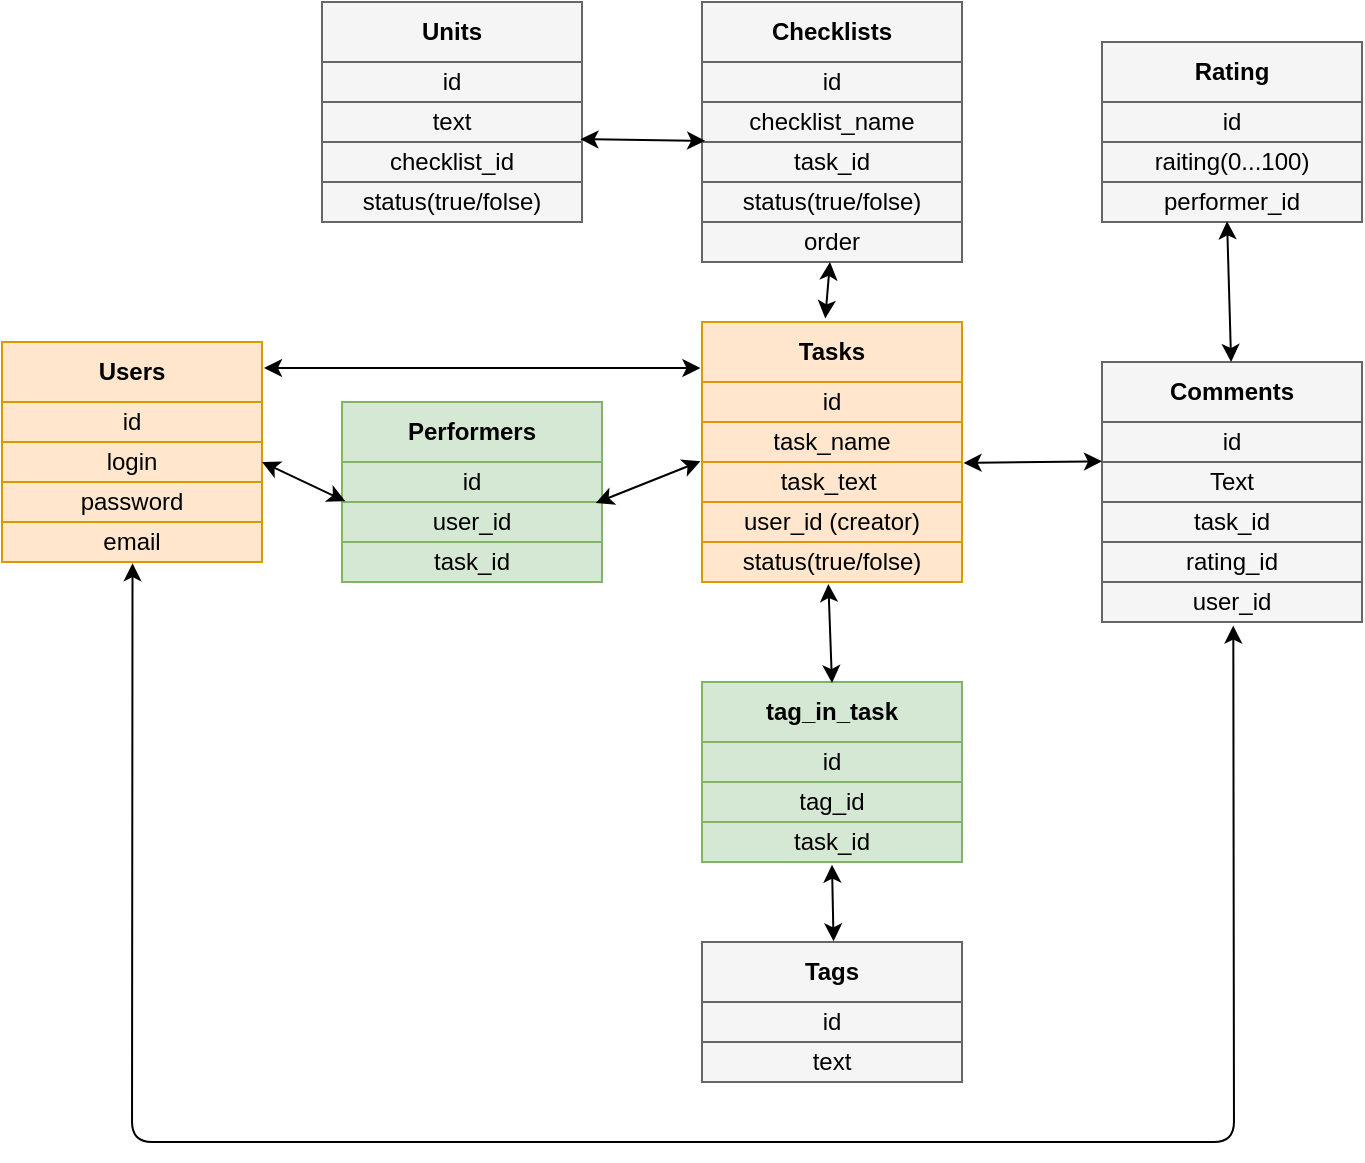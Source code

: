 <mxfile version="14.7.6" type="github">
  <diagram id="TKM9fyRNgytMiwqLN_YC" name="Page-1">
    <mxGraphModel dx="1080" dy="645" grid="1" gridSize="10" guides="1" tooltips="1" connect="1" arrows="1" fold="1" page="1" pageScale="1" pageWidth="827" pageHeight="1169" math="0" shadow="0">
      <root>
        <mxCell id="0" />
        <mxCell id="1" parent="0" />
        <mxCell id="CdqwIuBES7VoHchYH93X-45" value="" style="shape=table;html=1;whiteSpace=wrap;startSize=0;container=1;collapsible=0;childLayout=tableLayout;fillColor=#ffe6cc;strokeColor=#d79b00;" vertex="1" parent="1">
          <mxGeometry x="420" y="180" width="130" height="130" as="geometry" />
        </mxCell>
        <mxCell id="CdqwIuBES7VoHchYH93X-46" value="" style="shape=partialRectangle;html=1;whiteSpace=wrap;collapsible=0;dropTarget=0;pointerEvents=0;fillColor=none;top=0;left=0;bottom=0;right=0;points=[[0,0.5],[1,0.5]];portConstraint=eastwest;" vertex="1" parent="CdqwIuBES7VoHchYH93X-45">
          <mxGeometry width="130" height="30" as="geometry" />
        </mxCell>
        <mxCell id="CdqwIuBES7VoHchYH93X-47" value="&lt;b&gt;Tasks&lt;/b&gt;" style="shape=partialRectangle;html=1;whiteSpace=wrap;connectable=0;overflow=hidden;fillColor=none;top=0;left=0;bottom=0;right=0;" vertex="1" parent="CdqwIuBES7VoHchYH93X-46">
          <mxGeometry width="130" height="30" as="geometry" />
        </mxCell>
        <mxCell id="CdqwIuBES7VoHchYH93X-90" style="shape=partialRectangle;html=1;whiteSpace=wrap;collapsible=0;dropTarget=0;pointerEvents=0;fillColor=none;top=0;left=0;bottom=0;right=0;points=[[0,0.5],[1,0.5]];portConstraint=eastwest;" vertex="1" parent="CdqwIuBES7VoHchYH93X-45">
          <mxGeometry y="30" width="130" height="20" as="geometry" />
        </mxCell>
        <mxCell id="CdqwIuBES7VoHchYH93X-91" value="id" style="shape=partialRectangle;html=1;whiteSpace=wrap;connectable=0;overflow=hidden;fillColor=none;top=0;left=0;bottom=0;right=0;" vertex="1" parent="CdqwIuBES7VoHchYH93X-90">
          <mxGeometry width="130" height="20" as="geometry" />
        </mxCell>
        <mxCell id="CdqwIuBES7VoHchYH93X-48" value="" style="shape=partialRectangle;html=1;whiteSpace=wrap;collapsible=0;dropTarget=0;pointerEvents=0;fillColor=none;top=0;left=0;bottom=0;right=0;points=[[0,0.5],[1,0.5]];portConstraint=eastwest;" vertex="1" parent="CdqwIuBES7VoHchYH93X-45">
          <mxGeometry y="50" width="130" height="20" as="geometry" />
        </mxCell>
        <mxCell id="CdqwIuBES7VoHchYH93X-49" value="task_name" style="shape=partialRectangle;html=1;whiteSpace=wrap;connectable=0;overflow=hidden;fillColor=none;top=0;left=0;bottom=0;right=0;" vertex="1" parent="CdqwIuBES7VoHchYH93X-48">
          <mxGeometry width="130" height="20" as="geometry" />
        </mxCell>
        <mxCell id="CdqwIuBES7VoHchYH93X-50" value="" style="shape=partialRectangle;html=1;whiteSpace=wrap;collapsible=0;dropTarget=0;pointerEvents=0;fillColor=none;top=0;left=0;bottom=0;right=0;points=[[0,0.5],[1,0.5]];portConstraint=eastwest;" vertex="1" parent="CdqwIuBES7VoHchYH93X-45">
          <mxGeometry y="70" width="130" height="20" as="geometry" />
        </mxCell>
        <mxCell id="CdqwIuBES7VoHchYH93X-51" value="task_text&amp;nbsp;" style="shape=partialRectangle;html=1;whiteSpace=wrap;connectable=0;overflow=hidden;fillColor=none;top=0;left=0;bottom=0;right=0;" vertex="1" parent="CdqwIuBES7VoHchYH93X-50">
          <mxGeometry width="130" height="20" as="geometry" />
        </mxCell>
        <mxCell id="CdqwIuBES7VoHchYH93X-52" value="" style="shape=partialRectangle;html=1;whiteSpace=wrap;collapsible=0;dropTarget=0;pointerEvents=0;fillColor=none;top=0;left=0;bottom=0;right=0;points=[[0,0.5],[1,0.5]];portConstraint=eastwest;" vertex="1" parent="CdqwIuBES7VoHchYH93X-45">
          <mxGeometry y="90" width="130" height="20" as="geometry" />
        </mxCell>
        <mxCell id="CdqwIuBES7VoHchYH93X-53" value="user_id (creator)" style="shape=partialRectangle;html=1;whiteSpace=wrap;connectable=0;overflow=hidden;fillColor=none;top=0;left=0;bottom=0;right=0;" vertex="1" parent="CdqwIuBES7VoHchYH93X-52">
          <mxGeometry width="130" height="20" as="geometry" />
        </mxCell>
        <mxCell id="CdqwIuBES7VoHchYH93X-71" style="shape=partialRectangle;html=1;whiteSpace=wrap;collapsible=0;dropTarget=0;pointerEvents=0;fillColor=none;top=0;left=0;bottom=0;right=0;points=[[0,0.5],[1,0.5]];portConstraint=eastwest;" vertex="1" parent="CdqwIuBES7VoHchYH93X-45">
          <mxGeometry y="110" width="130" height="20" as="geometry" />
        </mxCell>
        <mxCell id="CdqwIuBES7VoHchYH93X-72" value="status(true/folse)" style="shape=partialRectangle;html=1;whiteSpace=wrap;connectable=0;overflow=hidden;fillColor=none;top=0;left=0;bottom=0;right=0;" vertex="1" parent="CdqwIuBES7VoHchYH93X-71">
          <mxGeometry width="130" height="20" as="geometry" />
        </mxCell>
        <mxCell id="CdqwIuBES7VoHchYH93X-73" value="" style="shape=table;html=1;whiteSpace=wrap;startSize=0;container=1;collapsible=0;childLayout=tableLayout;fillColor=#ffe6cc;strokeColor=#d79b00;" vertex="1" parent="1">
          <mxGeometry x="70" y="190" width="130" height="110" as="geometry" />
        </mxCell>
        <mxCell id="CdqwIuBES7VoHchYH93X-74" value="" style="shape=partialRectangle;html=1;whiteSpace=wrap;collapsible=0;dropTarget=0;pointerEvents=0;fillColor=none;top=0;left=0;bottom=0;right=0;points=[[0,0.5],[1,0.5]];portConstraint=eastwest;" vertex="1" parent="CdqwIuBES7VoHchYH93X-73">
          <mxGeometry width="130" height="30" as="geometry" />
        </mxCell>
        <mxCell id="CdqwIuBES7VoHchYH93X-75" value="&lt;b&gt;Users&lt;/b&gt;" style="shape=partialRectangle;html=1;whiteSpace=wrap;connectable=0;overflow=hidden;fillColor=none;top=0;left=0;bottom=0;right=0;" vertex="1" parent="CdqwIuBES7VoHchYH93X-74">
          <mxGeometry width="130" height="30" as="geometry" />
        </mxCell>
        <mxCell id="CdqwIuBES7VoHchYH93X-88" style="shape=partialRectangle;html=1;whiteSpace=wrap;collapsible=0;dropTarget=0;pointerEvents=0;fillColor=none;top=0;left=0;bottom=0;right=0;points=[[0,0.5],[1,0.5]];portConstraint=eastwest;" vertex="1" parent="CdqwIuBES7VoHchYH93X-73">
          <mxGeometry y="30" width="130" height="20" as="geometry" />
        </mxCell>
        <mxCell id="CdqwIuBES7VoHchYH93X-89" value="id" style="shape=partialRectangle;html=1;whiteSpace=wrap;connectable=0;overflow=hidden;fillColor=none;top=0;left=0;bottom=0;right=0;" vertex="1" parent="CdqwIuBES7VoHchYH93X-88">
          <mxGeometry width="130" height="20" as="geometry" />
        </mxCell>
        <mxCell id="CdqwIuBES7VoHchYH93X-76" value="" style="shape=partialRectangle;html=1;whiteSpace=wrap;collapsible=0;dropTarget=0;pointerEvents=0;fillColor=none;top=0;left=0;bottom=0;right=0;points=[[0,0.5],[1,0.5]];portConstraint=eastwest;" vertex="1" parent="CdqwIuBES7VoHchYH93X-73">
          <mxGeometry y="50" width="130" height="20" as="geometry" />
        </mxCell>
        <mxCell id="CdqwIuBES7VoHchYH93X-77" value="login" style="shape=partialRectangle;html=1;whiteSpace=wrap;connectable=0;overflow=hidden;fillColor=none;top=0;left=0;bottom=0;right=0;" vertex="1" parent="CdqwIuBES7VoHchYH93X-76">
          <mxGeometry width="130" height="20" as="geometry" />
        </mxCell>
        <mxCell id="CdqwIuBES7VoHchYH93X-78" value="" style="shape=partialRectangle;html=1;whiteSpace=wrap;collapsible=0;dropTarget=0;pointerEvents=0;fillColor=none;top=0;left=0;bottom=0;right=0;points=[[0,0.5],[1,0.5]];portConstraint=eastwest;" vertex="1" parent="CdqwIuBES7VoHchYH93X-73">
          <mxGeometry y="70" width="130" height="20" as="geometry" />
        </mxCell>
        <mxCell id="CdqwIuBES7VoHchYH93X-79" value="password" style="shape=partialRectangle;html=1;whiteSpace=wrap;connectable=0;overflow=hidden;fillColor=none;top=0;left=0;bottom=0;right=0;" vertex="1" parent="CdqwIuBES7VoHchYH93X-78">
          <mxGeometry width="130" height="20" as="geometry" />
        </mxCell>
        <mxCell id="CdqwIuBES7VoHchYH93X-80" value="" style="shape=partialRectangle;html=1;whiteSpace=wrap;collapsible=0;dropTarget=0;pointerEvents=0;fillColor=none;top=0;left=0;bottom=0;right=0;points=[[0,0.5],[1,0.5]];portConstraint=eastwest;" vertex="1" parent="CdqwIuBES7VoHchYH93X-73">
          <mxGeometry y="90" width="130" height="20" as="geometry" />
        </mxCell>
        <mxCell id="CdqwIuBES7VoHchYH93X-81" value="email" style="shape=partialRectangle;html=1;whiteSpace=wrap;connectable=0;overflow=hidden;fillColor=none;top=0;left=0;bottom=0;right=0;" vertex="1" parent="CdqwIuBES7VoHchYH93X-80">
          <mxGeometry width="130" height="20" as="geometry" />
        </mxCell>
        <mxCell id="CdqwIuBES7VoHchYH93X-112" value="" style="shape=table;html=1;whiteSpace=wrap;startSize=0;container=1;collapsible=0;childLayout=tableLayout;fillColor=#d5e8d4;strokeColor=#82b366;" vertex="1" parent="1">
          <mxGeometry x="240" y="220" width="130" height="90" as="geometry" />
        </mxCell>
        <mxCell id="CdqwIuBES7VoHchYH93X-113" value="" style="shape=partialRectangle;html=1;whiteSpace=wrap;collapsible=0;dropTarget=0;pointerEvents=0;fillColor=none;top=0;left=0;bottom=0;right=0;points=[[0,0.5],[1,0.5]];portConstraint=eastwest;" vertex="1" parent="CdqwIuBES7VoHchYH93X-112">
          <mxGeometry width="130" height="30" as="geometry" />
        </mxCell>
        <mxCell id="CdqwIuBES7VoHchYH93X-114" value="&lt;b&gt;Performers&lt;/b&gt;" style="shape=partialRectangle;html=1;whiteSpace=wrap;connectable=0;overflow=hidden;fillColor=none;top=0;left=0;bottom=0;right=0;" vertex="1" parent="CdqwIuBES7VoHchYH93X-113">
          <mxGeometry width="130" height="30" as="geometry" />
        </mxCell>
        <mxCell id="CdqwIuBES7VoHchYH93X-115" style="shape=partialRectangle;html=1;whiteSpace=wrap;collapsible=0;dropTarget=0;pointerEvents=0;fillColor=none;top=0;left=0;bottom=0;right=0;points=[[0,0.5],[1,0.5]];portConstraint=eastwest;" vertex="1" parent="CdqwIuBES7VoHchYH93X-112">
          <mxGeometry y="30" width="130" height="20" as="geometry" />
        </mxCell>
        <mxCell id="CdqwIuBES7VoHchYH93X-116" value="id" style="shape=partialRectangle;html=1;whiteSpace=wrap;connectable=0;overflow=hidden;fillColor=none;top=0;left=0;bottom=0;right=0;" vertex="1" parent="CdqwIuBES7VoHchYH93X-115">
          <mxGeometry width="130" height="20" as="geometry" />
        </mxCell>
        <mxCell id="CdqwIuBES7VoHchYH93X-117" value="" style="shape=partialRectangle;html=1;whiteSpace=wrap;collapsible=0;dropTarget=0;pointerEvents=0;fillColor=none;top=0;left=0;bottom=0;right=0;points=[[0,0.5],[1,0.5]];portConstraint=eastwest;" vertex="1" parent="CdqwIuBES7VoHchYH93X-112">
          <mxGeometry y="50" width="130" height="20" as="geometry" />
        </mxCell>
        <mxCell id="CdqwIuBES7VoHchYH93X-118" value="user_id" style="shape=partialRectangle;html=1;whiteSpace=wrap;connectable=0;overflow=hidden;fillColor=none;top=0;left=0;bottom=0;right=0;" vertex="1" parent="CdqwIuBES7VoHchYH93X-117">
          <mxGeometry width="130" height="20" as="geometry" />
        </mxCell>
        <mxCell id="CdqwIuBES7VoHchYH93X-119" value="" style="shape=partialRectangle;html=1;whiteSpace=wrap;collapsible=0;dropTarget=0;pointerEvents=0;fillColor=none;top=0;left=0;bottom=0;right=0;points=[[0,0.5],[1,0.5]];portConstraint=eastwest;" vertex="1" parent="CdqwIuBES7VoHchYH93X-112">
          <mxGeometry y="70" width="130" height="20" as="geometry" />
        </mxCell>
        <mxCell id="CdqwIuBES7VoHchYH93X-120" value="task_id" style="shape=partialRectangle;html=1;whiteSpace=wrap;connectable=0;overflow=hidden;fillColor=none;top=0;left=0;bottom=0;right=0;" vertex="1" parent="CdqwIuBES7VoHchYH93X-119">
          <mxGeometry width="130" height="20" as="geometry" />
        </mxCell>
        <mxCell id="CdqwIuBES7VoHchYH93X-124" value="" style="endArrow=classic;startArrow=classic;html=1;entryX=-0.006;entryY=0.983;entryDx=0;entryDy=0;entryPerimeter=0;exitX=0.976;exitY=1.025;exitDx=0;exitDy=0;exitPerimeter=0;" edge="1" parent="1" source="CdqwIuBES7VoHchYH93X-115" target="CdqwIuBES7VoHchYH93X-48">
          <mxGeometry width="50" height="50" relative="1" as="geometry">
            <mxPoint x="470" y="250" as="sourcePoint" />
            <mxPoint x="560" y="220" as="targetPoint" />
          </mxGeometry>
        </mxCell>
        <mxCell id="CdqwIuBES7VoHchYH93X-125" value="" style="endArrow=classic;startArrow=classic;html=1;entryX=0.013;entryY=-0.017;entryDx=0;entryDy=0;entryPerimeter=0;exitX=1;exitY=0.5;exitDx=0;exitDy=0;" edge="1" parent="1" source="CdqwIuBES7VoHchYH93X-76" target="CdqwIuBES7VoHchYH93X-117">
          <mxGeometry width="50" height="50" relative="1" as="geometry">
            <mxPoint x="220" y="250" as="sourcePoint" />
            <mxPoint x="330" y="250" as="targetPoint" />
          </mxGeometry>
        </mxCell>
        <mxCell id="CdqwIuBES7VoHchYH93X-134" value="" style="shape=table;html=1;whiteSpace=wrap;startSize=0;container=1;collapsible=0;childLayout=tableLayout;fillColor=#f5f5f5;strokeColor=#666666;fontColor=#333333;" vertex="1" parent="1">
          <mxGeometry x="420" y="490" width="130" height="70" as="geometry" />
        </mxCell>
        <mxCell id="CdqwIuBES7VoHchYH93X-135" value="" style="shape=partialRectangle;html=1;whiteSpace=wrap;collapsible=0;dropTarget=0;pointerEvents=0;fillColor=none;top=0;left=0;bottom=0;right=0;points=[[0,0.5],[1,0.5]];portConstraint=eastwest;" vertex="1" parent="CdqwIuBES7VoHchYH93X-134">
          <mxGeometry width="130" height="30" as="geometry" />
        </mxCell>
        <mxCell id="CdqwIuBES7VoHchYH93X-136" value="&lt;b&gt;Tags&lt;/b&gt;" style="shape=partialRectangle;html=1;whiteSpace=wrap;connectable=0;overflow=hidden;fillColor=none;top=0;left=0;bottom=0;right=0;" vertex="1" parent="CdqwIuBES7VoHchYH93X-135">
          <mxGeometry width="130" height="30" as="geometry" />
        </mxCell>
        <mxCell id="CdqwIuBES7VoHchYH93X-137" style="shape=partialRectangle;html=1;whiteSpace=wrap;collapsible=0;dropTarget=0;pointerEvents=0;fillColor=none;top=0;left=0;bottom=0;right=0;points=[[0,0.5],[1,0.5]];portConstraint=eastwest;" vertex="1" parent="CdqwIuBES7VoHchYH93X-134">
          <mxGeometry y="30" width="130" height="20" as="geometry" />
        </mxCell>
        <mxCell id="CdqwIuBES7VoHchYH93X-138" value="id" style="shape=partialRectangle;html=1;whiteSpace=wrap;connectable=0;overflow=hidden;fillColor=none;top=0;left=0;bottom=0;right=0;" vertex="1" parent="CdqwIuBES7VoHchYH93X-137">
          <mxGeometry width="130" height="20" as="geometry" />
        </mxCell>
        <mxCell id="CdqwIuBES7VoHchYH93X-139" value="" style="shape=partialRectangle;html=1;whiteSpace=wrap;collapsible=0;dropTarget=0;pointerEvents=0;fillColor=none;top=0;left=0;bottom=0;right=0;points=[[0,0.5],[1,0.5]];portConstraint=eastwest;" vertex="1" parent="CdqwIuBES7VoHchYH93X-134">
          <mxGeometry y="50" width="130" height="20" as="geometry" />
        </mxCell>
        <mxCell id="CdqwIuBES7VoHchYH93X-140" value="text" style="shape=partialRectangle;html=1;whiteSpace=wrap;connectable=0;overflow=hidden;fillColor=none;top=0;left=0;bottom=0;right=0;" vertex="1" parent="CdqwIuBES7VoHchYH93X-139">
          <mxGeometry width="130" height="20" as="geometry" />
        </mxCell>
        <mxCell id="CdqwIuBES7VoHchYH93X-143" value="" style="shape=table;html=1;whiteSpace=wrap;startSize=0;container=1;collapsible=0;childLayout=tableLayout;fillColor=#d5e8d4;strokeColor=#82b366;" vertex="1" parent="1">
          <mxGeometry x="420" y="360" width="130" height="90" as="geometry" />
        </mxCell>
        <mxCell id="CdqwIuBES7VoHchYH93X-144" value="" style="shape=partialRectangle;html=1;whiteSpace=wrap;collapsible=0;dropTarget=0;pointerEvents=0;fillColor=none;top=0;left=0;bottom=0;right=0;points=[[0,0.5],[1,0.5]];portConstraint=eastwest;" vertex="1" parent="CdqwIuBES7VoHchYH93X-143">
          <mxGeometry width="130" height="30" as="geometry" />
        </mxCell>
        <mxCell id="CdqwIuBES7VoHchYH93X-145" value="&lt;b&gt;tag_in_task&lt;/b&gt;" style="shape=partialRectangle;html=1;whiteSpace=wrap;connectable=0;overflow=hidden;fillColor=none;top=0;left=0;bottom=0;right=0;" vertex="1" parent="CdqwIuBES7VoHchYH93X-144">
          <mxGeometry width="130" height="30" as="geometry" />
        </mxCell>
        <mxCell id="CdqwIuBES7VoHchYH93X-146" style="shape=partialRectangle;html=1;whiteSpace=wrap;collapsible=0;dropTarget=0;pointerEvents=0;fillColor=none;top=0;left=0;bottom=0;right=0;points=[[0,0.5],[1,0.5]];portConstraint=eastwest;" vertex="1" parent="CdqwIuBES7VoHchYH93X-143">
          <mxGeometry y="30" width="130" height="20" as="geometry" />
        </mxCell>
        <mxCell id="CdqwIuBES7VoHchYH93X-147" value="id" style="shape=partialRectangle;html=1;whiteSpace=wrap;connectable=0;overflow=hidden;fillColor=none;top=0;left=0;bottom=0;right=0;" vertex="1" parent="CdqwIuBES7VoHchYH93X-146">
          <mxGeometry width="130" height="20" as="geometry" />
        </mxCell>
        <mxCell id="CdqwIuBES7VoHchYH93X-148" value="" style="shape=partialRectangle;html=1;whiteSpace=wrap;collapsible=0;dropTarget=0;pointerEvents=0;fillColor=none;top=0;left=0;bottom=0;right=0;points=[[0,0.5],[1,0.5]];portConstraint=eastwest;" vertex="1" parent="CdqwIuBES7VoHchYH93X-143">
          <mxGeometry y="50" width="130" height="20" as="geometry" />
        </mxCell>
        <mxCell id="CdqwIuBES7VoHchYH93X-149" value="tag_id" style="shape=partialRectangle;html=1;whiteSpace=wrap;connectable=0;overflow=hidden;fillColor=none;top=0;left=0;bottom=0;right=0;" vertex="1" parent="CdqwIuBES7VoHchYH93X-148">
          <mxGeometry width="130" height="20" as="geometry" />
        </mxCell>
        <mxCell id="CdqwIuBES7VoHchYH93X-150" value="" style="shape=partialRectangle;html=1;whiteSpace=wrap;collapsible=0;dropTarget=0;pointerEvents=0;fillColor=none;top=0;left=0;bottom=0;right=0;points=[[0,0.5],[1,0.5]];portConstraint=eastwest;" vertex="1" parent="CdqwIuBES7VoHchYH93X-143">
          <mxGeometry y="70" width="130" height="20" as="geometry" />
        </mxCell>
        <mxCell id="CdqwIuBES7VoHchYH93X-151" value="task_id" style="shape=partialRectangle;html=1;whiteSpace=wrap;connectable=0;overflow=hidden;fillColor=none;top=0;left=0;bottom=0;right=0;" vertex="1" parent="CdqwIuBES7VoHchYH93X-150">
          <mxGeometry width="130" height="20" as="geometry" />
        </mxCell>
        <mxCell id="CdqwIuBES7VoHchYH93X-153" value="" style="endArrow=classic;startArrow=classic;html=1;exitX=0.5;exitY=0.017;exitDx=0;exitDy=0;exitPerimeter=0;entryX=0.486;entryY=1.05;entryDx=0;entryDy=0;entryPerimeter=0;" edge="1" parent="1" source="CdqwIuBES7VoHchYH93X-144" target="CdqwIuBES7VoHchYH93X-71">
          <mxGeometry width="50" height="50" relative="1" as="geometry">
            <mxPoint x="660" y="380" as="sourcePoint" />
            <mxPoint x="487" y="320" as="targetPoint" />
          </mxGeometry>
        </mxCell>
        <mxCell id="CdqwIuBES7VoHchYH93X-154" value="" style="endArrow=classic;startArrow=classic;html=1;entryX=0.5;entryY=1.067;entryDx=0;entryDy=0;entryPerimeter=0;exitX=0.506;exitY=-0.011;exitDx=0;exitDy=0;exitPerimeter=0;" edge="1" parent="1" source="CdqwIuBES7VoHchYH93X-135" target="CdqwIuBES7VoHchYH93X-150">
          <mxGeometry width="50" height="50" relative="1" as="geometry">
            <mxPoint x="626" y="490" as="sourcePoint" />
            <mxPoint x="611" y="460" as="targetPoint" />
          </mxGeometry>
        </mxCell>
        <mxCell id="CdqwIuBES7VoHchYH93X-155" value="" style="shape=table;html=1;whiteSpace=wrap;startSize=0;container=1;collapsible=0;childLayout=tableLayout;fillColor=#f5f5f5;strokeColor=#666666;fontColor=#333333;" vertex="1" parent="1">
          <mxGeometry x="620" y="40" width="130" height="90" as="geometry" />
        </mxCell>
        <mxCell id="CdqwIuBES7VoHchYH93X-156" value="" style="shape=partialRectangle;html=1;whiteSpace=wrap;collapsible=0;dropTarget=0;pointerEvents=0;fillColor=none;top=0;left=0;bottom=0;right=0;points=[[0,0.5],[1,0.5]];portConstraint=eastwest;" vertex="1" parent="CdqwIuBES7VoHchYH93X-155">
          <mxGeometry width="130" height="30" as="geometry" />
        </mxCell>
        <mxCell id="CdqwIuBES7VoHchYH93X-157" value="&lt;b&gt;Rating&lt;/b&gt;" style="shape=partialRectangle;html=1;whiteSpace=wrap;connectable=0;overflow=hidden;fillColor=none;top=0;left=0;bottom=0;right=0;" vertex="1" parent="CdqwIuBES7VoHchYH93X-156">
          <mxGeometry width="130" height="30" as="geometry" />
        </mxCell>
        <mxCell id="CdqwIuBES7VoHchYH93X-158" style="shape=partialRectangle;html=1;whiteSpace=wrap;collapsible=0;dropTarget=0;pointerEvents=0;fillColor=none;top=0;left=0;bottom=0;right=0;points=[[0,0.5],[1,0.5]];portConstraint=eastwest;" vertex="1" parent="CdqwIuBES7VoHchYH93X-155">
          <mxGeometry y="30" width="130" height="20" as="geometry" />
        </mxCell>
        <mxCell id="CdqwIuBES7VoHchYH93X-159" value="id" style="shape=partialRectangle;html=1;whiteSpace=wrap;connectable=0;overflow=hidden;fillColor=none;top=0;left=0;bottom=0;right=0;" vertex="1" parent="CdqwIuBES7VoHchYH93X-158">
          <mxGeometry width="130" height="20" as="geometry" />
        </mxCell>
        <mxCell id="CdqwIuBES7VoHchYH93X-160" value="" style="shape=partialRectangle;html=1;whiteSpace=wrap;collapsible=0;dropTarget=0;pointerEvents=0;fillColor=none;top=0;left=0;bottom=0;right=0;points=[[0,0.5],[1,0.5]];portConstraint=eastwest;" vertex="1" parent="CdqwIuBES7VoHchYH93X-155">
          <mxGeometry y="50" width="130" height="20" as="geometry" />
        </mxCell>
        <mxCell id="CdqwIuBES7VoHchYH93X-161" value="raiting(0...100)" style="shape=partialRectangle;html=1;whiteSpace=wrap;connectable=0;overflow=hidden;fillColor=none;top=0;left=0;bottom=0;right=0;" vertex="1" parent="CdqwIuBES7VoHchYH93X-160">
          <mxGeometry width="130" height="20" as="geometry" />
        </mxCell>
        <mxCell id="CdqwIuBES7VoHchYH93X-162" value="" style="shape=partialRectangle;html=1;whiteSpace=wrap;collapsible=0;dropTarget=0;pointerEvents=0;fillColor=none;top=0;left=0;bottom=0;right=0;points=[[0,0.5],[1,0.5]];portConstraint=eastwest;" vertex="1" parent="CdqwIuBES7VoHchYH93X-155">
          <mxGeometry y="70" width="130" height="20" as="geometry" />
        </mxCell>
        <mxCell id="CdqwIuBES7VoHchYH93X-163" value="performer_id" style="shape=partialRectangle;html=1;whiteSpace=wrap;connectable=0;overflow=hidden;fillColor=none;top=0;left=0;bottom=0;right=0;" vertex="1" parent="CdqwIuBES7VoHchYH93X-162">
          <mxGeometry width="130" height="20" as="geometry" />
        </mxCell>
        <mxCell id="CdqwIuBES7VoHchYH93X-164" value="" style="shape=table;html=1;whiteSpace=wrap;startSize=0;container=1;collapsible=0;childLayout=tableLayout;fillColor=#f5f5f5;strokeColor=#666666;fontColor=#333333;" vertex="1" parent="1">
          <mxGeometry x="620" y="200" width="130" height="130" as="geometry" />
        </mxCell>
        <mxCell id="CdqwIuBES7VoHchYH93X-165" value="" style="shape=partialRectangle;html=1;whiteSpace=wrap;collapsible=0;dropTarget=0;pointerEvents=0;fillColor=none;top=0;left=0;bottom=0;right=0;points=[[0,0.5],[1,0.5]];portConstraint=eastwest;" vertex="1" parent="CdqwIuBES7VoHchYH93X-164">
          <mxGeometry width="130" height="30" as="geometry" />
        </mxCell>
        <mxCell id="CdqwIuBES7VoHchYH93X-166" value="&lt;b&gt;Сomments&lt;/b&gt;" style="shape=partialRectangle;html=1;whiteSpace=wrap;connectable=0;overflow=hidden;fillColor=none;top=0;left=0;bottom=0;right=0;" vertex="1" parent="CdqwIuBES7VoHchYH93X-165">
          <mxGeometry width="130" height="30" as="geometry" />
        </mxCell>
        <mxCell id="CdqwIuBES7VoHchYH93X-167" style="shape=partialRectangle;html=1;whiteSpace=wrap;collapsible=0;dropTarget=0;pointerEvents=0;fillColor=none;top=0;left=0;bottom=0;right=0;points=[[0,0.5],[1,0.5]];portConstraint=eastwest;" vertex="1" parent="CdqwIuBES7VoHchYH93X-164">
          <mxGeometry y="30" width="130" height="20" as="geometry" />
        </mxCell>
        <mxCell id="CdqwIuBES7VoHchYH93X-168" value="id" style="shape=partialRectangle;html=1;whiteSpace=wrap;connectable=0;overflow=hidden;fillColor=none;top=0;left=0;bottom=0;right=0;" vertex="1" parent="CdqwIuBES7VoHchYH93X-167">
          <mxGeometry width="130" height="20" as="geometry" />
        </mxCell>
        <mxCell id="CdqwIuBES7VoHchYH93X-169" value="" style="shape=partialRectangle;html=1;whiteSpace=wrap;collapsible=0;dropTarget=0;pointerEvents=0;fillColor=none;top=0;left=0;bottom=0;right=0;points=[[0,0.5],[1,0.5]];portConstraint=eastwest;" vertex="1" parent="CdqwIuBES7VoHchYH93X-164">
          <mxGeometry y="50" width="130" height="20" as="geometry" />
        </mxCell>
        <mxCell id="CdqwIuBES7VoHchYH93X-170" value="Text" style="shape=partialRectangle;html=1;whiteSpace=wrap;connectable=0;overflow=hidden;fillColor=none;top=0;left=0;bottom=0;right=0;" vertex="1" parent="CdqwIuBES7VoHchYH93X-169">
          <mxGeometry width="130" height="20" as="geometry" />
        </mxCell>
        <mxCell id="CdqwIuBES7VoHchYH93X-171" value="" style="shape=partialRectangle;html=1;whiteSpace=wrap;collapsible=0;dropTarget=0;pointerEvents=0;fillColor=none;top=0;left=0;bottom=0;right=0;points=[[0,0.5],[1,0.5]];portConstraint=eastwest;" vertex="1" parent="CdqwIuBES7VoHchYH93X-164">
          <mxGeometry y="70" width="130" height="20" as="geometry" />
        </mxCell>
        <mxCell id="CdqwIuBES7VoHchYH93X-172" value="task_id" style="shape=partialRectangle;html=1;whiteSpace=wrap;connectable=0;overflow=hidden;fillColor=none;top=0;left=0;bottom=0;right=0;" vertex="1" parent="CdqwIuBES7VoHchYH93X-171">
          <mxGeometry width="130" height="20" as="geometry" />
        </mxCell>
        <mxCell id="CdqwIuBES7VoHchYH93X-189" style="shape=partialRectangle;html=1;whiteSpace=wrap;collapsible=0;dropTarget=0;pointerEvents=0;fillColor=none;top=0;left=0;bottom=0;right=0;points=[[0,0.5],[1,0.5]];portConstraint=eastwest;" vertex="1" parent="CdqwIuBES7VoHchYH93X-164">
          <mxGeometry y="90" width="130" height="20" as="geometry" />
        </mxCell>
        <mxCell id="CdqwIuBES7VoHchYH93X-190" value="rating_id" style="shape=partialRectangle;html=1;whiteSpace=wrap;connectable=0;overflow=hidden;fillColor=none;top=0;left=0;bottom=0;right=0;" vertex="1" parent="CdqwIuBES7VoHchYH93X-189">
          <mxGeometry width="130" height="20" as="geometry" />
        </mxCell>
        <mxCell id="CdqwIuBES7VoHchYH93X-174" style="shape=partialRectangle;html=1;whiteSpace=wrap;collapsible=0;dropTarget=0;pointerEvents=0;fillColor=none;top=0;left=0;bottom=0;right=0;points=[[0,0.5],[1,0.5]];portConstraint=eastwest;" vertex="1" parent="CdqwIuBES7VoHchYH93X-164">
          <mxGeometry y="110" width="130" height="20" as="geometry" />
        </mxCell>
        <mxCell id="CdqwIuBES7VoHchYH93X-175" value="user_id" style="shape=partialRectangle;html=1;whiteSpace=wrap;connectable=0;overflow=hidden;fillColor=none;top=0;left=0;bottom=0;right=0;" vertex="1" parent="CdqwIuBES7VoHchYH93X-174">
          <mxGeometry width="130" height="20" as="geometry" />
        </mxCell>
        <mxCell id="CdqwIuBES7VoHchYH93X-173" value="" style="endArrow=classic;startArrow=classic;html=1;entryX=0;entryY=-0.017;entryDx=0;entryDy=0;entryPerimeter=0;exitX=1.006;exitY=1.025;exitDx=0;exitDy=0;exitPerimeter=0;" edge="1" parent="1" source="CdqwIuBES7VoHchYH93X-48" target="CdqwIuBES7VoHchYH93X-169">
          <mxGeometry width="50" height="50" relative="1" as="geometry">
            <mxPoint x="610" y="380" as="sourcePoint" />
            <mxPoint x="660" y="330" as="targetPoint" />
          </mxGeometry>
        </mxCell>
        <mxCell id="CdqwIuBES7VoHchYH93X-176" value="" style="shape=table;html=1;whiteSpace=wrap;startSize=0;container=1;collapsible=0;childLayout=tableLayout;fillColor=#f5f5f5;strokeColor=#666666;fontColor=#333333;" vertex="1" parent="1">
          <mxGeometry x="420" y="20" width="130" height="130" as="geometry" />
        </mxCell>
        <mxCell id="CdqwIuBES7VoHchYH93X-177" value="" style="shape=partialRectangle;html=1;whiteSpace=wrap;collapsible=0;dropTarget=0;pointerEvents=0;fillColor=none;top=0;left=0;bottom=0;right=0;points=[[0,0.5],[1,0.5]];portConstraint=eastwest;" vertex="1" parent="CdqwIuBES7VoHchYH93X-176">
          <mxGeometry width="130" height="30" as="geometry" />
        </mxCell>
        <mxCell id="CdqwIuBES7VoHchYH93X-178" value="&lt;b&gt;Checklists&lt;/b&gt;" style="shape=partialRectangle;html=1;whiteSpace=wrap;connectable=0;overflow=hidden;fillColor=none;top=0;left=0;bottom=0;right=0;" vertex="1" parent="CdqwIuBES7VoHchYH93X-177">
          <mxGeometry width="130" height="30" as="geometry" />
        </mxCell>
        <mxCell id="CdqwIuBES7VoHchYH93X-179" style="shape=partialRectangle;html=1;whiteSpace=wrap;collapsible=0;dropTarget=0;pointerEvents=0;fillColor=none;top=0;left=0;bottom=0;right=0;points=[[0,0.5],[1,0.5]];portConstraint=eastwest;" vertex="1" parent="CdqwIuBES7VoHchYH93X-176">
          <mxGeometry y="30" width="130" height="20" as="geometry" />
        </mxCell>
        <mxCell id="CdqwIuBES7VoHchYH93X-180" value="id" style="shape=partialRectangle;html=1;whiteSpace=wrap;connectable=0;overflow=hidden;fillColor=none;top=0;left=0;bottom=0;right=0;" vertex="1" parent="CdqwIuBES7VoHchYH93X-179">
          <mxGeometry width="130" height="20" as="geometry" />
        </mxCell>
        <mxCell id="CdqwIuBES7VoHchYH93X-181" value="" style="shape=partialRectangle;html=1;whiteSpace=wrap;collapsible=0;dropTarget=0;pointerEvents=0;fillColor=none;top=0;left=0;bottom=0;right=0;points=[[0,0.5],[1,0.5]];portConstraint=eastwest;" vertex="1" parent="CdqwIuBES7VoHchYH93X-176">
          <mxGeometry y="50" width="130" height="20" as="geometry" />
        </mxCell>
        <mxCell id="CdqwIuBES7VoHchYH93X-182" value="checklist_name" style="shape=partialRectangle;html=1;whiteSpace=wrap;connectable=0;overflow=hidden;fillColor=none;top=0;left=0;bottom=0;right=0;" vertex="1" parent="CdqwIuBES7VoHchYH93X-181">
          <mxGeometry width="130" height="20" as="geometry" />
        </mxCell>
        <mxCell id="CdqwIuBES7VoHchYH93X-183" value="" style="shape=partialRectangle;html=1;whiteSpace=wrap;collapsible=0;dropTarget=0;pointerEvents=0;fillColor=none;top=0;left=0;bottom=0;right=0;points=[[0,0.5],[1,0.5]];portConstraint=eastwest;" vertex="1" parent="CdqwIuBES7VoHchYH93X-176">
          <mxGeometry y="70" width="130" height="20" as="geometry" />
        </mxCell>
        <mxCell id="CdqwIuBES7VoHchYH93X-184" value="task_id" style="shape=partialRectangle;html=1;whiteSpace=wrap;connectable=0;overflow=hidden;fillColor=none;top=0;left=0;bottom=0;right=0;" vertex="1" parent="CdqwIuBES7VoHchYH93X-183">
          <mxGeometry width="130" height="20" as="geometry" />
        </mxCell>
        <mxCell id="CdqwIuBES7VoHchYH93X-187" style="shape=partialRectangle;html=1;whiteSpace=wrap;collapsible=0;dropTarget=0;pointerEvents=0;fillColor=none;top=0;left=0;bottom=0;right=0;points=[[0,0.5],[1,0.5]];portConstraint=eastwest;" vertex="1" parent="CdqwIuBES7VoHchYH93X-176">
          <mxGeometry y="90" width="130" height="20" as="geometry" />
        </mxCell>
        <mxCell id="CdqwIuBES7VoHchYH93X-188" value="status(true/folse)" style="shape=partialRectangle;html=1;whiteSpace=wrap;connectable=0;overflow=hidden;fillColor=none;top=0;left=0;bottom=0;right=0;" vertex="1" parent="CdqwIuBES7VoHchYH93X-187">
          <mxGeometry width="130" height="20" as="geometry" />
        </mxCell>
        <mxCell id="CdqwIuBES7VoHchYH93X-207" style="shape=partialRectangle;html=1;whiteSpace=wrap;collapsible=0;dropTarget=0;pointerEvents=0;fillColor=none;top=0;left=0;bottom=0;right=0;points=[[0,0.5],[1,0.5]];portConstraint=eastwest;" vertex="1" parent="CdqwIuBES7VoHchYH93X-176">
          <mxGeometry y="110" width="130" height="20" as="geometry" />
        </mxCell>
        <mxCell id="CdqwIuBES7VoHchYH93X-208" value="order" style="shape=partialRectangle;html=1;whiteSpace=wrap;connectable=0;overflow=hidden;fillColor=none;top=0;left=0;bottom=0;right=0;" vertex="1" parent="CdqwIuBES7VoHchYH93X-207">
          <mxGeometry width="130" height="20" as="geometry" />
        </mxCell>
        <mxCell id="CdqwIuBES7VoHchYH93X-191" value="" style="endArrow=classic;startArrow=classic;html=1;entryX=0.481;entryY=0.983;entryDx=0;entryDy=0;entryPerimeter=0;" edge="1" parent="1" source="CdqwIuBES7VoHchYH93X-165" target="CdqwIuBES7VoHchYH93X-162">
          <mxGeometry width="50" height="50" relative="1" as="geometry">
            <mxPoint x="560" y="220" as="sourcePoint" />
            <mxPoint x="687" y="142" as="targetPoint" />
          </mxGeometry>
        </mxCell>
        <mxCell id="CdqwIuBES7VoHchYH93X-192" value="" style="shape=table;html=1;whiteSpace=wrap;startSize=0;container=1;collapsible=0;childLayout=tableLayout;fillColor=#f5f5f5;strokeColor=#666666;fontColor=#333333;" vertex="1" parent="1">
          <mxGeometry x="230" y="20" width="130" height="110" as="geometry" />
        </mxCell>
        <mxCell id="CdqwIuBES7VoHchYH93X-193" value="" style="shape=partialRectangle;html=1;whiteSpace=wrap;collapsible=0;dropTarget=0;pointerEvents=0;fillColor=none;top=0;left=0;bottom=0;right=0;points=[[0,0.5],[1,0.5]];portConstraint=eastwest;" vertex="1" parent="CdqwIuBES7VoHchYH93X-192">
          <mxGeometry width="130" height="30" as="geometry" />
        </mxCell>
        <mxCell id="CdqwIuBES7VoHchYH93X-194" value="&lt;b&gt;Units&lt;/b&gt;" style="shape=partialRectangle;html=1;whiteSpace=wrap;connectable=0;overflow=hidden;fillColor=none;top=0;left=0;bottom=0;right=0;" vertex="1" parent="CdqwIuBES7VoHchYH93X-193">
          <mxGeometry width="130" height="30" as="geometry" />
        </mxCell>
        <mxCell id="CdqwIuBES7VoHchYH93X-195" style="shape=partialRectangle;html=1;whiteSpace=wrap;collapsible=0;dropTarget=0;pointerEvents=0;fillColor=none;top=0;left=0;bottom=0;right=0;points=[[0,0.5],[1,0.5]];portConstraint=eastwest;" vertex="1" parent="CdqwIuBES7VoHchYH93X-192">
          <mxGeometry y="30" width="130" height="20" as="geometry" />
        </mxCell>
        <mxCell id="CdqwIuBES7VoHchYH93X-196" value="id" style="shape=partialRectangle;html=1;whiteSpace=wrap;connectable=0;overflow=hidden;fillColor=none;top=0;left=0;bottom=0;right=0;" vertex="1" parent="CdqwIuBES7VoHchYH93X-195">
          <mxGeometry width="130" height="20" as="geometry" />
        </mxCell>
        <mxCell id="CdqwIuBES7VoHchYH93X-197" value="" style="shape=partialRectangle;html=1;whiteSpace=wrap;collapsible=0;dropTarget=0;pointerEvents=0;fillColor=none;top=0;left=0;bottom=0;right=0;points=[[0,0.5],[1,0.5]];portConstraint=eastwest;" vertex="1" parent="CdqwIuBES7VoHchYH93X-192">
          <mxGeometry y="50" width="130" height="20" as="geometry" />
        </mxCell>
        <mxCell id="CdqwIuBES7VoHchYH93X-198" value="text" style="shape=partialRectangle;html=1;whiteSpace=wrap;connectable=0;overflow=hidden;fillColor=none;top=0;left=0;bottom=0;right=0;" vertex="1" parent="CdqwIuBES7VoHchYH93X-197">
          <mxGeometry width="130" height="20" as="geometry" />
        </mxCell>
        <mxCell id="CdqwIuBES7VoHchYH93X-199" value="" style="shape=partialRectangle;html=1;whiteSpace=wrap;collapsible=0;dropTarget=0;pointerEvents=0;fillColor=none;top=0;left=0;bottom=0;right=0;points=[[0,0.5],[1,0.5]];portConstraint=eastwest;" vertex="1" parent="CdqwIuBES7VoHchYH93X-192">
          <mxGeometry y="70" width="130" height="20" as="geometry" />
        </mxCell>
        <mxCell id="CdqwIuBES7VoHchYH93X-200" value="checklist_id" style="shape=partialRectangle;html=1;whiteSpace=wrap;connectable=0;overflow=hidden;fillColor=none;top=0;left=0;bottom=0;right=0;" vertex="1" parent="CdqwIuBES7VoHchYH93X-199">
          <mxGeometry width="130" height="20" as="geometry" />
        </mxCell>
        <mxCell id="CdqwIuBES7VoHchYH93X-203" style="shape=partialRectangle;html=1;whiteSpace=wrap;collapsible=0;dropTarget=0;pointerEvents=0;fillColor=none;top=0;left=0;bottom=0;right=0;points=[[0,0.5],[1,0.5]];portConstraint=eastwest;" vertex="1" parent="CdqwIuBES7VoHchYH93X-192">
          <mxGeometry y="90" width="130" height="20" as="geometry" />
        </mxCell>
        <mxCell id="CdqwIuBES7VoHchYH93X-204" value="status(true/folse)" style="shape=partialRectangle;html=1;whiteSpace=wrap;connectable=0;overflow=hidden;fillColor=none;top=0;left=0;bottom=0;right=0;" vertex="1" parent="CdqwIuBES7VoHchYH93X-203">
          <mxGeometry width="130" height="20" as="geometry" />
        </mxCell>
        <mxCell id="CdqwIuBES7VoHchYH93X-205" value="" style="endArrow=classic;startArrow=classic;html=1;entryX=0.012;entryY=-0.03;entryDx=0;entryDy=0;entryPerimeter=0;exitX=0.994;exitY=-0.07;exitDx=0;exitDy=0;exitPerimeter=0;" edge="1" parent="1" source="CdqwIuBES7VoHchYH93X-199" target="CdqwIuBES7VoHchYH93X-183">
          <mxGeometry width="50" height="50" relative="1" as="geometry">
            <mxPoint x="360" y="100" as="sourcePoint" />
            <mxPoint x="410" y="50" as="targetPoint" />
          </mxGeometry>
        </mxCell>
        <mxCell id="CdqwIuBES7VoHchYH93X-206" value="" style="endArrow=classic;startArrow=classic;html=1;exitX=0.474;exitY=-0.06;exitDx=0;exitDy=0;exitPerimeter=0;" edge="1" parent="1" source="CdqwIuBES7VoHchYH93X-46">
          <mxGeometry width="50" height="50" relative="1" as="geometry">
            <mxPoint x="440" y="190" as="sourcePoint" />
            <mxPoint x="484" y="150" as="targetPoint" />
          </mxGeometry>
        </mxCell>
        <mxCell id="CdqwIuBES7VoHchYH93X-209" value="" style="endArrow=classic;startArrow=classic;html=1;entryX=0.505;entryY=1.09;entryDx=0;entryDy=0;entryPerimeter=0;exitX=0.502;exitY=1.03;exitDx=0;exitDy=0;exitPerimeter=0;" edge="1" parent="1" source="CdqwIuBES7VoHchYH93X-80" target="CdqwIuBES7VoHchYH93X-174">
          <mxGeometry width="50" height="50" relative="1" as="geometry">
            <mxPoint x="100" y="590" as="sourcePoint" />
            <mxPoint x="690" y="370" as="targetPoint" />
            <Array as="points">
              <mxPoint x="135" y="590" />
              <mxPoint x="686" y="590" />
            </Array>
          </mxGeometry>
        </mxCell>
        <mxCell id="CdqwIuBES7VoHchYH93X-210" value="" style="endArrow=classic;startArrow=classic;html=1;entryX=-0.006;entryY=0.767;entryDx=0;entryDy=0;entryPerimeter=0;" edge="1" parent="1" target="CdqwIuBES7VoHchYH93X-46">
          <mxGeometry width="50" height="50" relative="1" as="geometry">
            <mxPoint x="201" y="203" as="sourcePoint" />
            <mxPoint x="320" y="170" as="targetPoint" />
          </mxGeometry>
        </mxCell>
      </root>
    </mxGraphModel>
  </diagram>
</mxfile>
